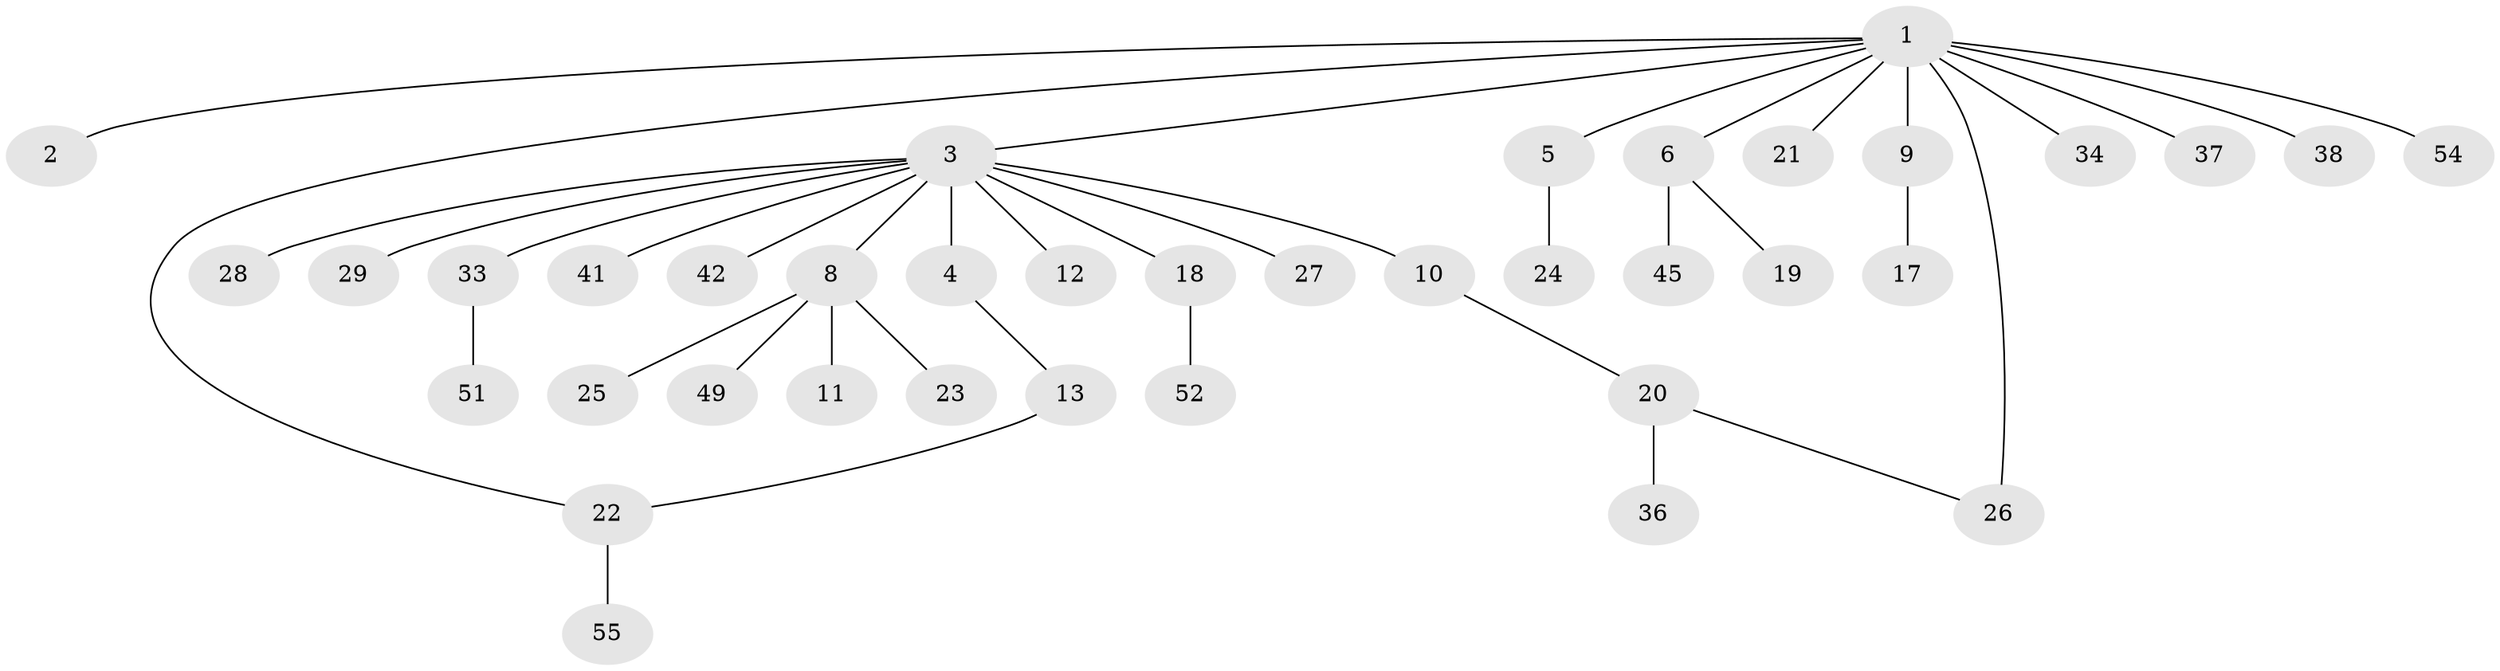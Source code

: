 // original degree distribution, {13: 0.01818181818181818, 1: 0.5636363636363636, 12: 0.01818181818181818, 3: 0.10909090909090909, 2: 0.21818181818181817, 4: 0.05454545454545454, 6: 0.01818181818181818}
// Generated by graph-tools (version 1.1) at 2025/18/03/04/25 18:18:18]
// undirected, 38 vertices, 39 edges
graph export_dot {
graph [start="1"]
  node [color=gray90,style=filled];
  1;
  2;
  3 [super="+16"];
  4;
  5 [super="+50"];
  6 [super="+7"];
  8 [super="+15"];
  9 [super="+14+30+46+32"];
  10;
  11;
  12;
  13;
  17;
  18;
  19;
  20 [super="+47"];
  21;
  22 [super="+31"];
  23;
  24;
  25;
  26 [super="+35+48"];
  27;
  28;
  29;
  33;
  34 [super="+40"];
  36 [super="+44"];
  37;
  38;
  41;
  42 [super="+53"];
  45;
  49;
  51;
  52;
  54;
  55;
  1 -- 2;
  1 -- 3;
  1 -- 5;
  1 -- 6;
  1 -- 9;
  1 -- 21;
  1 -- 22;
  1 -- 26 [weight=2];
  1 -- 34;
  1 -- 37;
  1 -- 38;
  1 -- 54;
  3 -- 4 [weight=2];
  3 -- 8;
  3 -- 10;
  3 -- 12;
  3 -- 18;
  3 -- 27;
  3 -- 28;
  3 -- 29;
  3 -- 33;
  3 -- 42;
  3 -- 41;
  4 -- 13;
  5 -- 24;
  6 -- 19;
  6 -- 45;
  8 -- 11;
  8 -- 49;
  8 -- 25;
  8 -- 23;
  9 -- 17;
  10 -- 20;
  13 -- 22;
  18 -- 52;
  20 -- 36;
  20 -- 26;
  22 -- 55;
  33 -- 51;
}
